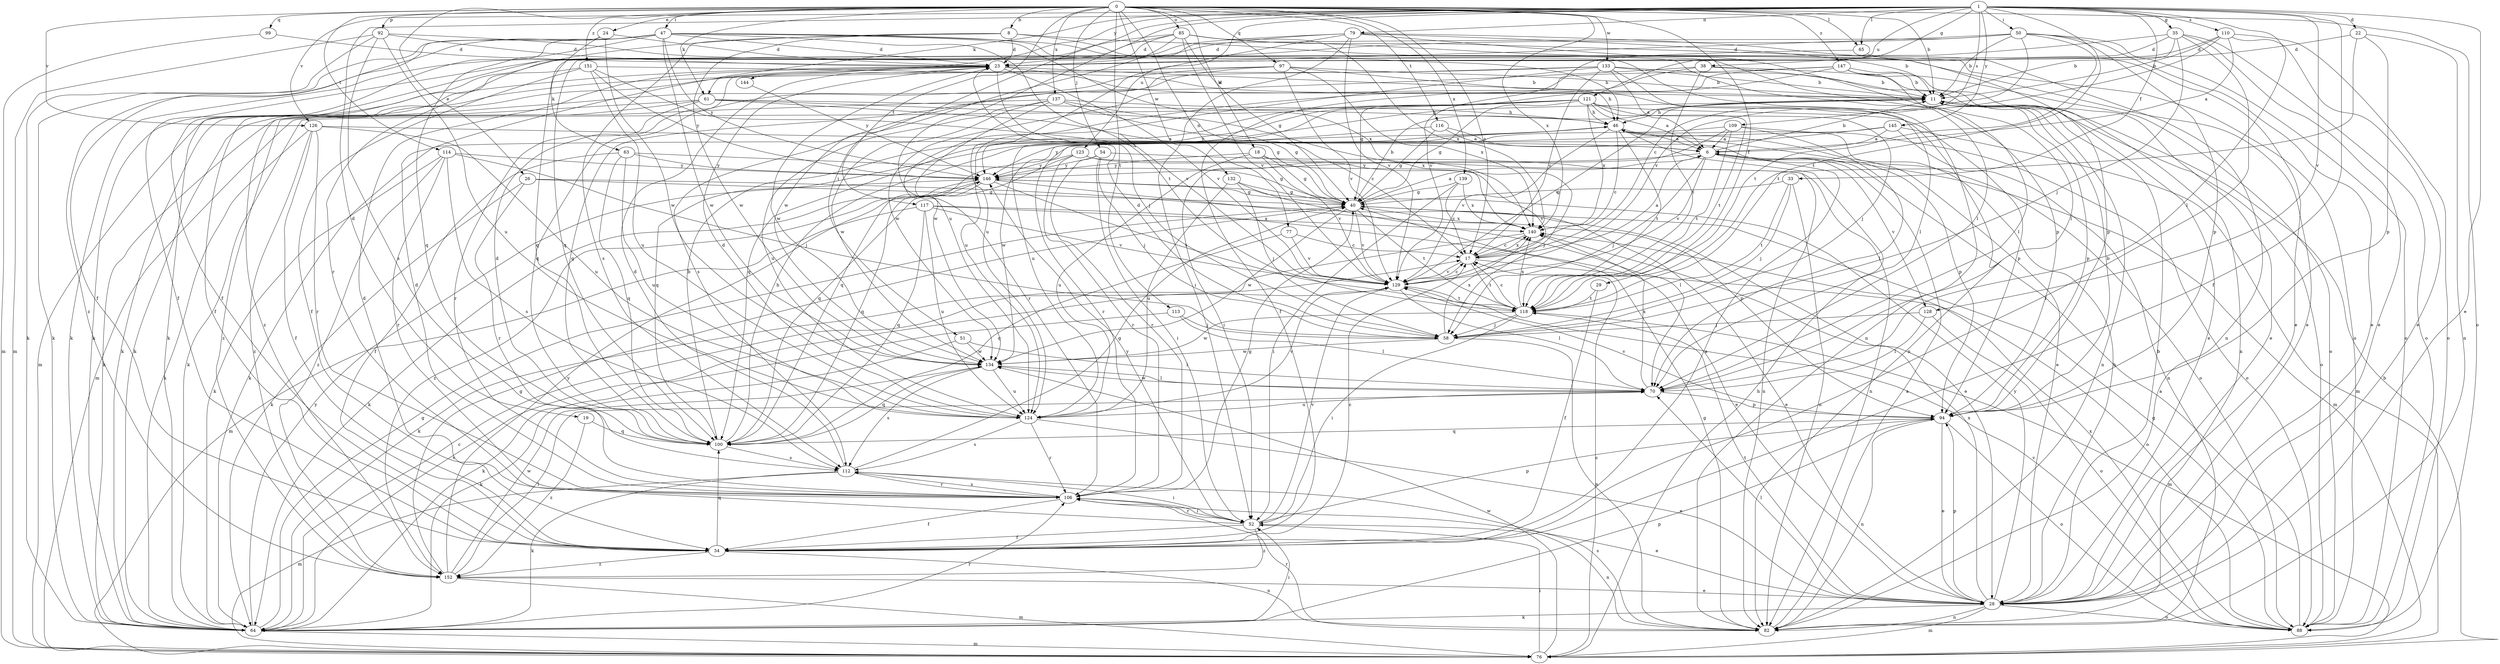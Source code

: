 strict digraph  {
0;
1;
6;
8;
11;
17;
18;
19;
22;
23;
24;
26;
28;
29;
33;
34;
35;
38;
40;
46;
47;
50;
51;
52;
54;
58;
61;
63;
64;
65;
70;
76;
77;
79;
82;
85;
88;
92;
94;
97;
99;
100;
106;
109;
110;
112;
113;
114;
116;
117;
118;
121;
123;
124;
126;
128;
129;
132;
133;
134;
137;
139;
140;
144;
145;
146;
147;
151;
152;
0 -> 8  [label=b];
0 -> 11  [label=b];
0 -> 17  [label=c];
0 -> 18  [label=d];
0 -> 24  [label=e];
0 -> 26  [label=e];
0 -> 29  [label=f];
0 -> 47  [label=i];
0 -> 54  [label=j];
0 -> 61  [label=k];
0 -> 65  [label=l];
0 -> 77  [label=n];
0 -> 85  [label=o];
0 -> 88  [label=o];
0 -> 92  [label=p];
0 -> 97  [label=q];
0 -> 99  [label=q];
0 -> 113  [label=t];
0 -> 114  [label=t];
0 -> 116  [label=t];
0 -> 117  [label=t];
0 -> 126  [label=v];
0 -> 132  [label=w];
0 -> 133  [label=w];
0 -> 137  [label=x];
0 -> 139  [label=x];
0 -> 140  [label=x];
0 -> 147  [label=z];
0 -> 151  [label=z];
1 -> 19  [label=d];
1 -> 22  [label=d];
1 -> 28  [label=e];
1 -> 33  [label=f];
1 -> 34  [label=f];
1 -> 35  [label=g];
1 -> 38  [label=g];
1 -> 50  [label=i];
1 -> 51  [label=i];
1 -> 61  [label=k];
1 -> 65  [label=l];
1 -> 70  [label=l];
1 -> 79  [label=n];
1 -> 109  [label=s];
1 -> 110  [label=s];
1 -> 118  [label=t];
1 -> 121  [label=u];
1 -> 123  [label=u];
1 -> 124  [label=u];
1 -> 126  [label=v];
1 -> 128  [label=v];
1 -> 144  [label=y];
1 -> 145  [label=y];
6 -> 11  [label=b];
6 -> 58  [label=j];
6 -> 76  [label=m];
6 -> 128  [label=v];
6 -> 129  [label=v];
6 -> 146  [label=y];
8 -> 23  [label=d];
8 -> 28  [label=e];
8 -> 94  [label=p];
8 -> 106  [label=r];
8 -> 112  [label=s];
8 -> 134  [label=w];
11 -> 46  [label=h];
11 -> 82  [label=n];
11 -> 88  [label=o];
11 -> 94  [label=p];
11 -> 129  [label=v];
17 -> 6  [label=a];
17 -> 88  [label=o];
17 -> 118  [label=t];
17 -> 129  [label=v];
17 -> 140  [label=x];
18 -> 40  [label=g];
18 -> 82  [label=n];
18 -> 124  [label=u];
18 -> 129  [label=v];
18 -> 146  [label=y];
19 -> 100  [label=q];
19 -> 152  [label=z];
22 -> 23  [label=d];
22 -> 82  [label=n];
22 -> 94  [label=p];
22 -> 118  [label=t];
23 -> 11  [label=b];
23 -> 34  [label=f];
23 -> 58  [label=j];
23 -> 82  [label=n];
23 -> 129  [label=v];
23 -> 134  [label=w];
24 -> 23  [label=d];
24 -> 34  [label=f];
24 -> 63  [label=k];
24 -> 134  [label=w];
26 -> 28  [label=e];
26 -> 40  [label=g];
26 -> 64  [label=k];
26 -> 106  [label=r];
28 -> 11  [label=b];
28 -> 46  [label=h];
28 -> 64  [label=k];
28 -> 70  [label=l];
28 -> 76  [label=m];
28 -> 82  [label=n];
28 -> 88  [label=o];
28 -> 94  [label=p];
28 -> 118  [label=t];
28 -> 140  [label=x];
28 -> 146  [label=y];
29 -> 34  [label=f];
29 -> 118  [label=t];
33 -> 40  [label=g];
33 -> 58  [label=j];
33 -> 82  [label=n];
33 -> 118  [label=t];
34 -> 6  [label=a];
34 -> 17  [label=c];
34 -> 82  [label=n];
34 -> 100  [label=q];
34 -> 152  [label=z];
35 -> 11  [label=b];
35 -> 23  [label=d];
35 -> 28  [label=e];
35 -> 34  [label=f];
35 -> 58  [label=j];
35 -> 88  [label=o];
35 -> 100  [label=q];
38 -> 11  [label=b];
38 -> 82  [label=n];
38 -> 100  [label=q];
38 -> 118  [label=t];
38 -> 134  [label=w];
40 -> 6  [label=a];
40 -> 11  [label=b];
40 -> 28  [label=e];
40 -> 118  [label=t];
40 -> 129  [label=v];
40 -> 134  [label=w];
40 -> 140  [label=x];
46 -> 6  [label=a];
46 -> 17  [label=c];
46 -> 28  [label=e];
46 -> 64  [label=k];
46 -> 94  [label=p];
46 -> 100  [label=q];
46 -> 118  [label=t];
46 -> 129  [label=v];
47 -> 23  [label=d];
47 -> 34  [label=f];
47 -> 64  [label=k];
47 -> 70  [label=l];
47 -> 82  [label=n];
47 -> 100  [label=q];
47 -> 118  [label=t];
47 -> 134  [label=w];
47 -> 140  [label=x];
47 -> 146  [label=y];
47 -> 152  [label=z];
50 -> 11  [label=b];
50 -> 17  [label=c];
50 -> 23  [label=d];
50 -> 28  [label=e];
50 -> 64  [label=k];
50 -> 88  [label=o];
50 -> 94  [label=p];
50 -> 100  [label=q];
50 -> 118  [label=t];
51 -> 64  [label=k];
51 -> 70  [label=l];
51 -> 134  [label=w];
52 -> 23  [label=d];
52 -> 34  [label=f];
52 -> 82  [label=n];
52 -> 94  [label=p];
52 -> 106  [label=r];
52 -> 129  [label=v];
52 -> 146  [label=y];
52 -> 152  [label=z];
54 -> 52  [label=i];
54 -> 58  [label=j];
54 -> 82  [label=n];
54 -> 106  [label=r];
54 -> 146  [label=y];
58 -> 23  [label=d];
58 -> 82  [label=n];
58 -> 134  [label=w];
58 -> 140  [label=x];
61 -> 17  [label=c];
61 -> 40  [label=g];
61 -> 46  [label=h];
61 -> 64  [label=k];
61 -> 106  [label=r];
61 -> 152  [label=z];
63 -> 34  [label=f];
63 -> 40  [label=g];
63 -> 100  [label=q];
63 -> 124  [label=u];
63 -> 146  [label=y];
64 -> 17  [label=c];
64 -> 40  [label=g];
64 -> 52  [label=i];
64 -> 76  [label=m];
64 -> 94  [label=p];
64 -> 106  [label=r];
64 -> 129  [label=v];
64 -> 146  [label=y];
65 -> 28  [label=e];
65 -> 129  [label=v];
70 -> 94  [label=p];
70 -> 124  [label=u];
70 -> 134  [label=w];
70 -> 140  [label=x];
76 -> 11  [label=b];
76 -> 17  [label=c];
76 -> 46  [label=h];
76 -> 52  [label=i];
76 -> 134  [label=w];
77 -> 17  [label=c];
77 -> 100  [label=q];
77 -> 129  [label=v];
79 -> 11  [label=b];
79 -> 23  [label=d];
79 -> 52  [label=i];
79 -> 64  [label=k];
79 -> 70  [label=l];
79 -> 82  [label=n];
79 -> 124  [label=u];
79 -> 129  [label=v];
82 -> 6  [label=a];
82 -> 40  [label=g];
82 -> 106  [label=r];
82 -> 112  [label=s];
85 -> 23  [label=d];
85 -> 34  [label=f];
85 -> 40  [label=g];
85 -> 64  [label=k];
85 -> 88  [label=o];
85 -> 94  [label=p];
85 -> 129  [label=v];
85 -> 134  [label=w];
85 -> 140  [label=x];
88 -> 6  [label=a];
88 -> 40  [label=g];
88 -> 129  [label=v];
88 -> 140  [label=x];
92 -> 23  [label=d];
92 -> 46  [label=h];
92 -> 64  [label=k];
92 -> 76  [label=m];
92 -> 112  [label=s];
92 -> 124  [label=u];
94 -> 11  [label=b];
94 -> 28  [label=e];
94 -> 82  [label=n];
94 -> 88  [label=o];
94 -> 100  [label=q];
94 -> 129  [label=v];
97 -> 11  [label=b];
97 -> 46  [label=h];
97 -> 64  [label=k];
97 -> 100  [label=q];
97 -> 112  [label=s];
97 -> 129  [label=v];
97 -> 140  [label=x];
99 -> 23  [label=d];
99 -> 76  [label=m];
100 -> 11  [label=b];
100 -> 23  [label=d];
100 -> 46  [label=h];
100 -> 112  [label=s];
106 -> 23  [label=d];
106 -> 28  [label=e];
106 -> 34  [label=f];
106 -> 40  [label=g];
106 -> 52  [label=i];
106 -> 112  [label=s];
109 -> 6  [label=a];
109 -> 52  [label=i];
109 -> 70  [label=l];
109 -> 88  [label=o];
109 -> 118  [label=t];
109 -> 146  [label=y];
110 -> 6  [label=a];
110 -> 11  [label=b];
110 -> 23  [label=d];
110 -> 28  [label=e];
110 -> 88  [label=o];
110 -> 129  [label=v];
112 -> 23  [label=d];
112 -> 40  [label=g];
112 -> 52  [label=i];
112 -> 64  [label=k];
112 -> 76  [label=m];
112 -> 106  [label=r];
113 -> 58  [label=j];
113 -> 64  [label=k];
113 -> 70  [label=l];
114 -> 58  [label=j];
114 -> 64  [label=k];
114 -> 106  [label=r];
114 -> 112  [label=s];
114 -> 146  [label=y];
114 -> 152  [label=z];
116 -> 6  [label=a];
116 -> 40  [label=g];
116 -> 88  [label=o];
116 -> 106  [label=r];
117 -> 28  [label=e];
117 -> 76  [label=m];
117 -> 100  [label=q];
117 -> 124  [label=u];
117 -> 129  [label=v];
117 -> 140  [label=x];
118 -> 17  [label=c];
118 -> 52  [label=i];
118 -> 58  [label=j];
118 -> 76  [label=m];
118 -> 134  [label=w];
118 -> 140  [label=x];
121 -> 6  [label=a];
121 -> 40  [label=g];
121 -> 46  [label=h];
121 -> 58  [label=j];
121 -> 64  [label=k];
121 -> 94  [label=p];
121 -> 100  [label=q];
121 -> 118  [label=t];
121 -> 124  [label=u];
121 -> 140  [label=x];
121 -> 146  [label=y];
123 -> 58  [label=j];
123 -> 100  [label=q];
123 -> 106  [label=r];
123 -> 129  [label=v];
123 -> 146  [label=y];
124 -> 23  [label=d];
124 -> 28  [label=e];
124 -> 106  [label=r];
124 -> 112  [label=s];
124 -> 129  [label=v];
126 -> 6  [label=a];
126 -> 34  [label=f];
126 -> 64  [label=k];
126 -> 106  [label=r];
126 -> 124  [label=u];
126 -> 152  [label=z];
128 -> 58  [label=j];
128 -> 70  [label=l];
128 -> 88  [label=o];
129 -> 17  [label=c];
129 -> 70  [label=l];
129 -> 118  [label=t];
132 -> 40  [label=g];
132 -> 58  [label=j];
132 -> 70  [label=l];
132 -> 124  [label=u];
133 -> 6  [label=a];
133 -> 11  [label=b];
133 -> 17  [label=c];
133 -> 28  [label=e];
133 -> 64  [label=k];
133 -> 70  [label=l];
133 -> 124  [label=u];
133 -> 152  [label=z];
134 -> 70  [label=l];
134 -> 100  [label=q];
134 -> 112  [label=s];
134 -> 124  [label=u];
137 -> 40  [label=g];
137 -> 46  [label=h];
137 -> 76  [label=m];
137 -> 106  [label=r];
137 -> 124  [label=u];
137 -> 134  [label=w];
137 -> 140  [label=x];
139 -> 17  [label=c];
139 -> 40  [label=g];
139 -> 52  [label=i];
139 -> 140  [label=x];
140 -> 17  [label=c];
140 -> 64  [label=k];
144 -> 146  [label=y];
145 -> 6  [label=a];
145 -> 76  [label=m];
145 -> 82  [label=n];
145 -> 100  [label=q];
145 -> 134  [label=w];
146 -> 40  [label=g];
146 -> 64  [label=k];
146 -> 94  [label=p];
146 -> 100  [label=q];
146 -> 118  [label=t];
146 -> 152  [label=z];
147 -> 11  [label=b];
147 -> 28  [label=e];
147 -> 34  [label=f];
147 -> 40  [label=g];
147 -> 70  [label=l];
147 -> 88  [label=o];
147 -> 134  [label=w];
151 -> 11  [label=b];
151 -> 34  [label=f];
151 -> 76  [label=m];
151 -> 124  [label=u];
151 -> 129  [label=v];
151 -> 146  [label=y];
152 -> 28  [label=e];
152 -> 40  [label=g];
152 -> 70  [label=l];
152 -> 76  [label=m];
152 -> 134  [label=w];
152 -> 146  [label=y];
}
